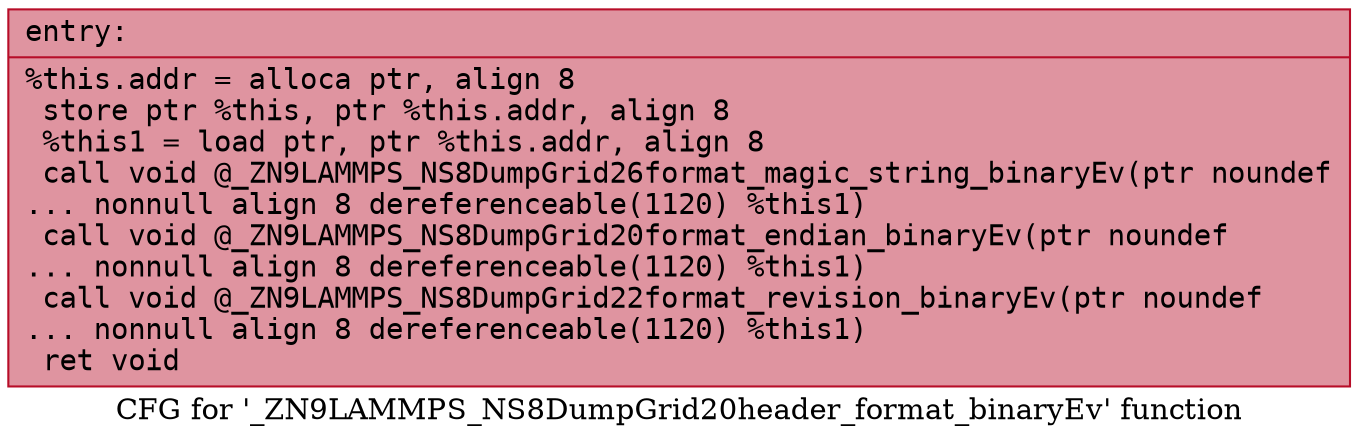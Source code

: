 digraph "CFG for '_ZN9LAMMPS_NS8DumpGrid20header_format_binaryEv' function" {
	label="CFG for '_ZN9LAMMPS_NS8DumpGrid20header_format_binaryEv' function";

	Node0x557f62cac230 [shape=record,color="#b70d28ff", style=filled, fillcolor="#b70d2870" fontname="Courier",label="{entry:\l|  %this.addr = alloca ptr, align 8\l  store ptr %this, ptr %this.addr, align 8\l  %this1 = load ptr, ptr %this.addr, align 8\l  call void @_ZN9LAMMPS_NS8DumpGrid26format_magic_string_binaryEv(ptr noundef\l... nonnull align 8 dereferenceable(1120) %this1)\l  call void @_ZN9LAMMPS_NS8DumpGrid20format_endian_binaryEv(ptr noundef\l... nonnull align 8 dereferenceable(1120) %this1)\l  call void @_ZN9LAMMPS_NS8DumpGrid22format_revision_binaryEv(ptr noundef\l... nonnull align 8 dereferenceable(1120) %this1)\l  ret void\l}"];
}
